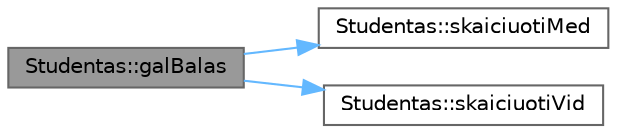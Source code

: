 digraph "Studentas::galBalas"
{
 // INTERACTIVE_SVG=YES
 // LATEX_PDF_SIZE
  bgcolor="transparent";
  edge [fontname=Helvetica,fontsize=10,labelfontname=Helvetica,labelfontsize=10];
  node [fontname=Helvetica,fontsize=10,shape=box,height=0.2,width=0.4];
  rankdir="LR";
  Node1 [id="Node000001",label="Studentas::galBalas",height=0.2,width=0.4,color="gray40", fillcolor="grey60", style="filled", fontcolor="black",tooltip=" "];
  Node1 -> Node2 [id="edge1_Node000001_Node000002",color="steelblue1",style="solid",tooltip=" "];
  Node2 [id="Node000002",label="Studentas::skaiciuotiMed",height=0.2,width=0.4,color="grey40", fillcolor="white", style="filled",URL="$class_studentas.html#ac207dc15bf0ae3cba6eca42681c792bc",tooltip=" "];
  Node1 -> Node3 [id="edge2_Node000001_Node000003",color="steelblue1",style="solid",tooltip=" "];
  Node3 [id="Node000003",label="Studentas::skaiciuotiVid",height=0.2,width=0.4,color="grey40", fillcolor="white", style="filled",URL="$class_studentas.html#aab379d5906b265c0179280f3a3864a80",tooltip=" "];
}
